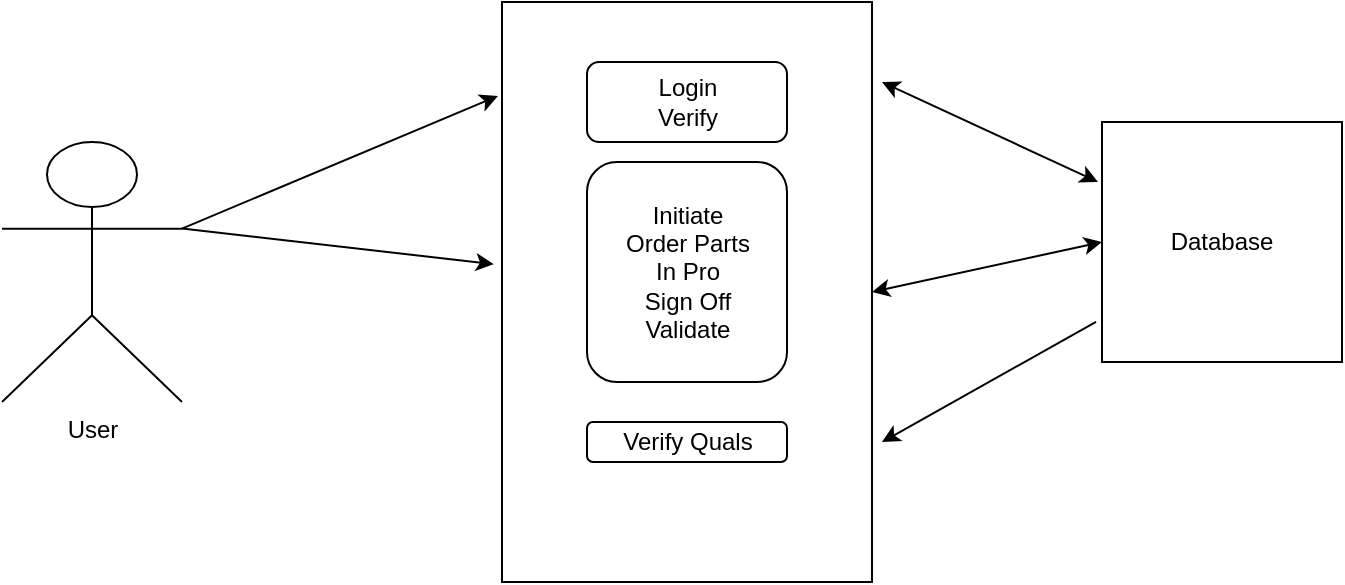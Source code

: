 <mxfile version="12.7.9" type="device"><diagram id="BZJCpJYDDRM0b5rav0eY" name="Page-1"><mxGraphModel dx="868" dy="450" grid="1" gridSize="10" guides="1" tooltips="1" connect="1" arrows="1" fold="1" page="1" pageScale="1" pageWidth="850" pageHeight="1100" math="0" shadow="0"><root><mxCell id="0"/><mxCell id="1" parent="0"/><mxCell id="Hr3FLgSBlFDCoR_9oE7m-1" value="User" style="shape=umlActor;verticalLabelPosition=bottom;labelBackgroundColor=#ffffff;verticalAlign=top;html=1;outlineConnect=0;" vertex="1" parent="1"><mxGeometry x="70" y="110" width="90" height="130" as="geometry"/></mxCell><mxCell id="Hr3FLgSBlFDCoR_9oE7m-10" value="" style="rounded=0;whiteSpace=wrap;html=1;direction=south;" vertex="1" parent="1"><mxGeometry x="320" y="40" width="185" height="290" as="geometry"/></mxCell><mxCell id="Hr3FLgSBlFDCoR_9oE7m-11" value="Login&lt;br&gt;Verify" style="rounded=1;whiteSpace=wrap;html=1;" vertex="1" parent="1"><mxGeometry x="362.5" y="70" width="100" height="40" as="geometry"/></mxCell><mxCell id="Hr3FLgSBlFDCoR_9oE7m-12" value="Database" style="whiteSpace=wrap;html=1;aspect=fixed;" vertex="1" parent="1"><mxGeometry x="620" y="100" width="120" height="120" as="geometry"/></mxCell><mxCell id="Hr3FLgSBlFDCoR_9oE7m-13" value="Initiate&lt;br&gt;Order Parts&lt;br&gt;In Pro&lt;br&gt;Sign Off&lt;br&gt;Validate" style="rounded=1;whiteSpace=wrap;html=1;" vertex="1" parent="1"><mxGeometry x="362.5" y="120" width="100" height="110" as="geometry"/></mxCell><mxCell id="Hr3FLgSBlFDCoR_9oE7m-14" value="Verify Quals" style="rounded=1;whiteSpace=wrap;html=1;" vertex="1" parent="1"><mxGeometry x="362.5" y="250" width="100" height="20" as="geometry"/></mxCell><mxCell id="Hr3FLgSBlFDCoR_9oE7m-16" value="" style="endArrow=classic;html=1;entryX=0.162;entryY=1.011;entryDx=0;entryDy=0;entryPerimeter=0;exitX=1;exitY=0.333;exitDx=0;exitDy=0;exitPerimeter=0;" edge="1" parent="1" source="Hr3FLgSBlFDCoR_9oE7m-1" target="Hr3FLgSBlFDCoR_9oE7m-10"><mxGeometry width="50" height="50" relative="1" as="geometry"><mxPoint x="170" y="200" as="sourcePoint"/><mxPoint x="220" y="150" as="targetPoint"/></mxGeometry></mxCell><mxCell id="Hr3FLgSBlFDCoR_9oE7m-17" value="" style="endArrow=classic;startArrow=classic;html=1;" edge="1" parent="1"><mxGeometry width="50" height="50" relative="1" as="geometry"><mxPoint x="510" y="80" as="sourcePoint"/><mxPoint x="618" y="130" as="targetPoint"/></mxGeometry></mxCell><mxCell id="Hr3FLgSBlFDCoR_9oE7m-18" value="" style="endArrow=classic;html=1;exitX=1;exitY=0.333;exitDx=0;exitDy=0;exitPerimeter=0;entryX=0.452;entryY=1.022;entryDx=0;entryDy=0;entryPerimeter=0;" edge="1" parent="1" source="Hr3FLgSBlFDCoR_9oE7m-1" target="Hr3FLgSBlFDCoR_9oE7m-10"><mxGeometry width="50" height="50" relative="1" as="geometry"><mxPoint x="210" y="230" as="sourcePoint"/><mxPoint x="260" y="180" as="targetPoint"/></mxGeometry></mxCell><mxCell id="Hr3FLgSBlFDCoR_9oE7m-19" value="" style="endArrow=classic;startArrow=classic;html=1;exitX=0.5;exitY=0;exitDx=0;exitDy=0;entryX=0;entryY=0.5;entryDx=0;entryDy=0;" edge="1" parent="1" source="Hr3FLgSBlFDCoR_9oE7m-10" target="Hr3FLgSBlFDCoR_9oE7m-12"><mxGeometry width="50" height="50" relative="1" as="geometry"><mxPoint x="540" y="220" as="sourcePoint"/><mxPoint x="590" y="170" as="targetPoint"/></mxGeometry></mxCell><mxCell id="Hr3FLgSBlFDCoR_9oE7m-20" value="" style="endArrow=classic;html=1;exitX=-0.025;exitY=0.833;exitDx=0;exitDy=0;exitPerimeter=0;" edge="1" parent="1" source="Hr3FLgSBlFDCoR_9oE7m-12"><mxGeometry width="50" height="50" relative="1" as="geometry"><mxPoint x="590" y="320" as="sourcePoint"/><mxPoint x="510" y="260" as="targetPoint"/></mxGeometry></mxCell></root></mxGraphModel></diagram></mxfile>